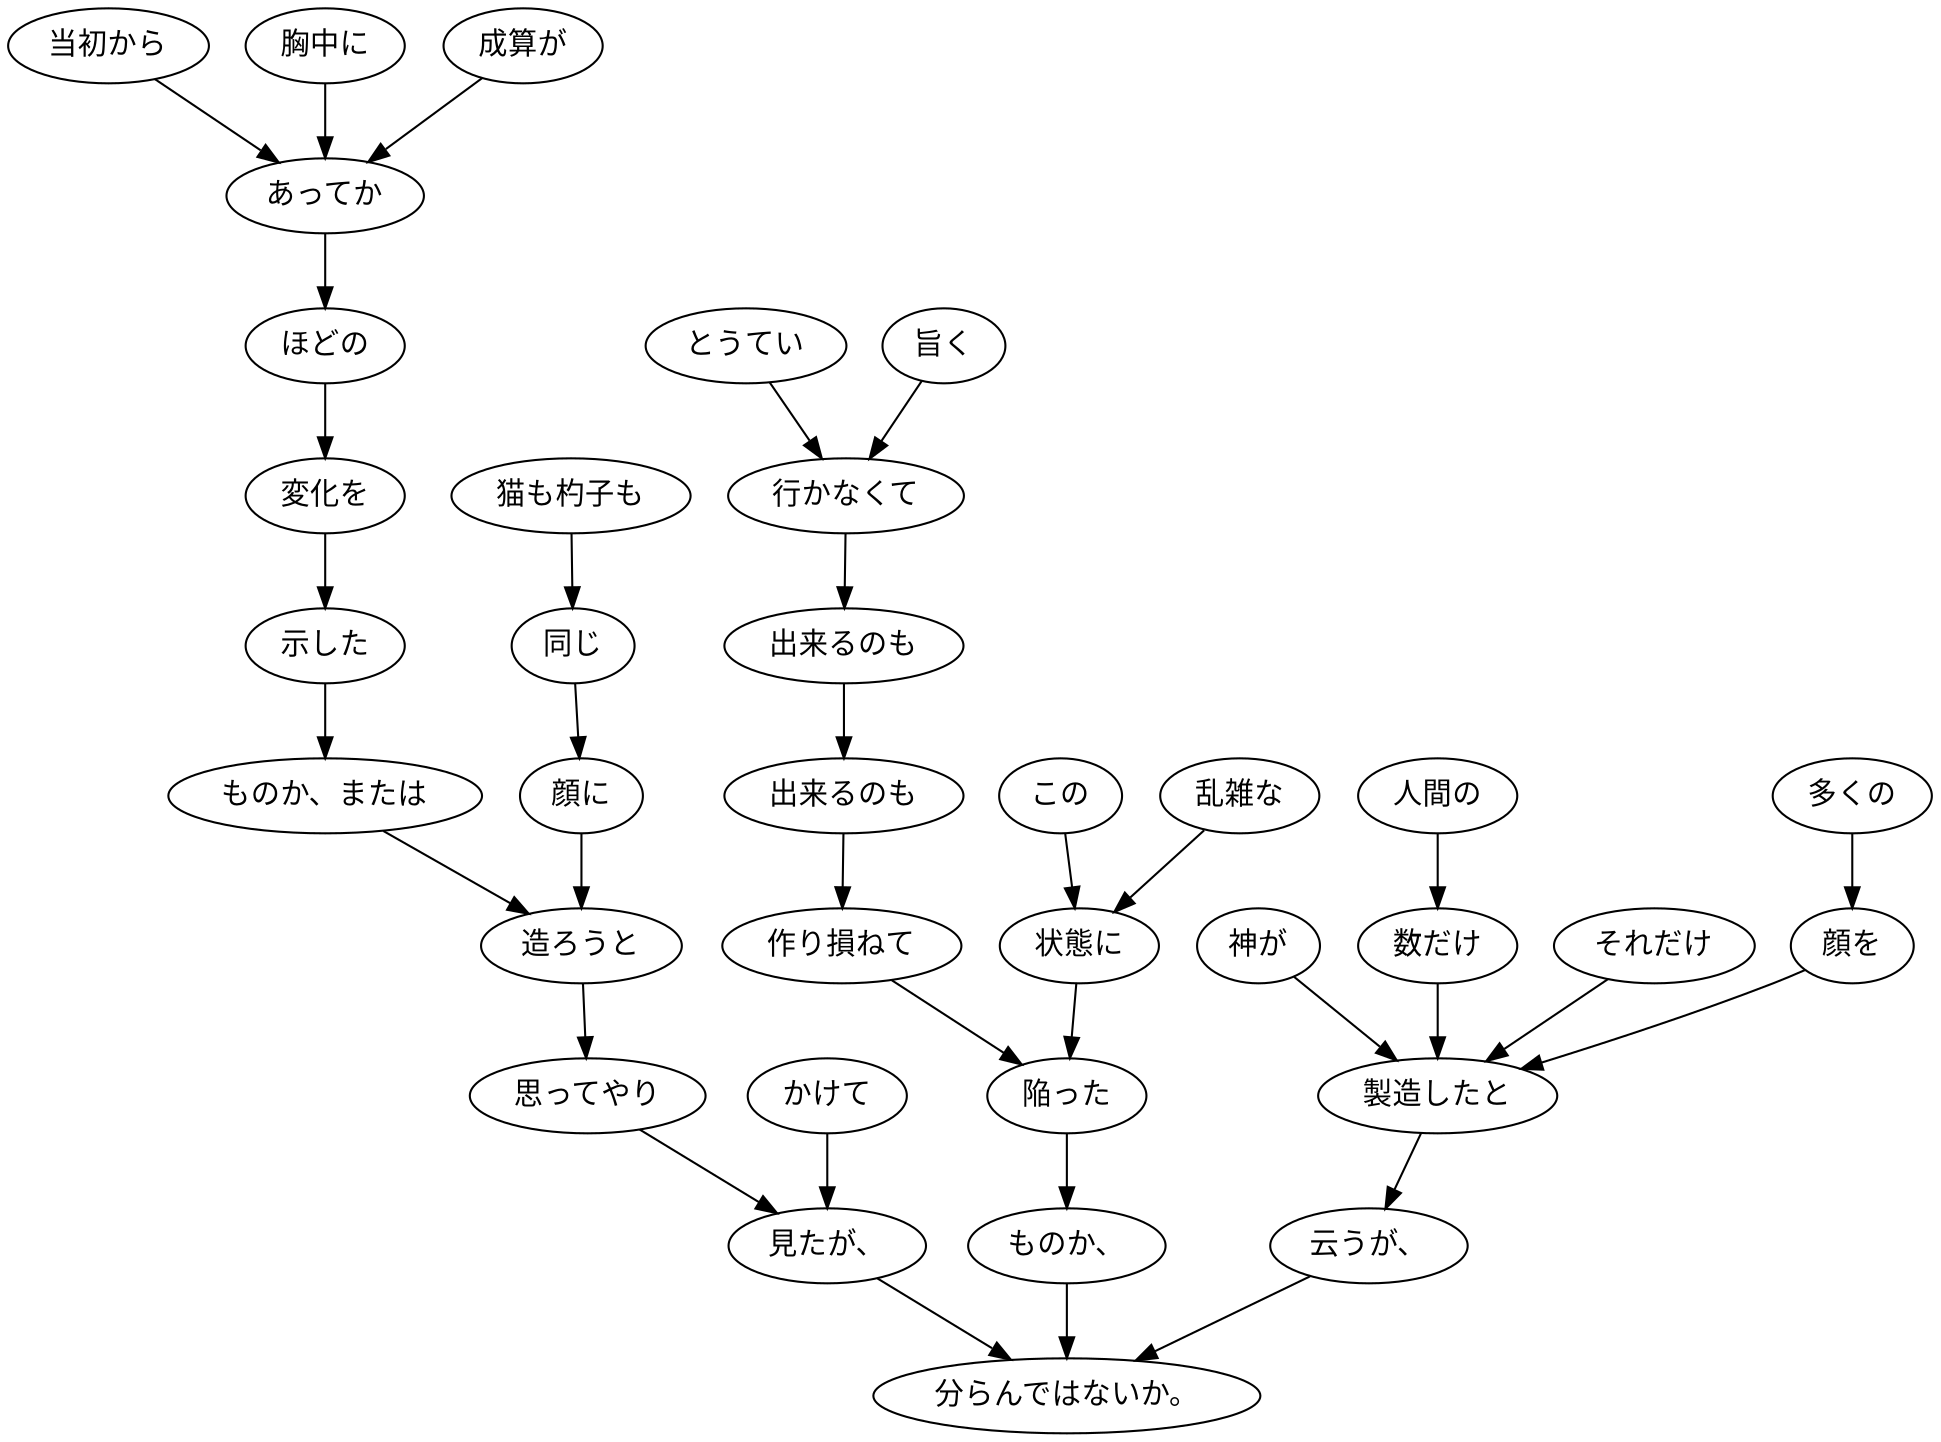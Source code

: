 digraph graph2778 {
	node0 [label="神が"];
	node1 [label="人間の"];
	node2 [label="数だけ"];
	node3 [label="それだけ"];
	node4 [label="多くの"];
	node5 [label="顔を"];
	node6 [label="製造したと"];
	node7 [label="云うが、"];
	node8 [label="当初から"];
	node9 [label="胸中に"];
	node10 [label="成算が"];
	node11 [label="あってか"];
	node12 [label="ほどの"];
	node13 [label="変化を"];
	node14 [label="示した"];
	node15 [label="ものか、または"];
	node16 [label="猫も杓子も"];
	node17 [label="同じ"];
	node18 [label="顔に"];
	node19 [label="造ろうと"];
	node20 [label="思ってやり"];
	node21 [label="かけて"];
	node22 [label="見たが、"];
	node23 [label="とうてい"];
	node24 [label="旨く"];
	node25 [label="行かなくて"];
	node26 [label="出来るのも"];
	node27 [label="出来るのも"];
	node28 [label="作り損ねて"];
	node29 [label="この"];
	node30 [label="乱雑な"];
	node31 [label="状態に"];
	node32 [label="陥った"];
	node33 [label="ものか、"];
	node34 [label="分らんではないか。"];
	node0 -> node6;
	node1 -> node2;
	node2 -> node6;
	node3 -> node6;
	node4 -> node5;
	node5 -> node6;
	node6 -> node7;
	node7 -> node34;
	node8 -> node11;
	node9 -> node11;
	node10 -> node11;
	node11 -> node12;
	node12 -> node13;
	node13 -> node14;
	node14 -> node15;
	node15 -> node19;
	node16 -> node17;
	node17 -> node18;
	node18 -> node19;
	node19 -> node20;
	node20 -> node22;
	node21 -> node22;
	node22 -> node34;
	node23 -> node25;
	node24 -> node25;
	node25 -> node26;
	node26 -> node27;
	node27 -> node28;
	node28 -> node32;
	node29 -> node31;
	node30 -> node31;
	node31 -> node32;
	node32 -> node33;
	node33 -> node34;
}
